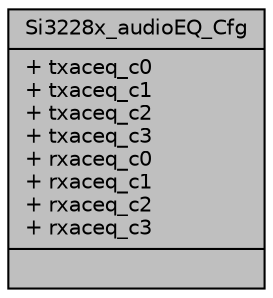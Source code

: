 digraph "Si3228x_audioEQ_Cfg"
{
  edge [fontname="Helvetica",fontsize="10",labelfontname="Helvetica",labelfontsize="10"];
  node [fontname="Helvetica",fontsize="10",shape=record];
  Node1 [label="{Si3228x_audioEQ_Cfg\n|+ txaceq_c0\l+ txaceq_c1\l+ txaceq_c2\l+ txaceq_c3\l+ rxaceq_c0\l+ rxaceq_c1\l+ rxaceq_c2\l+ rxaceq_c3\l|}",height=0.2,width=0.4,color="black", fillcolor="grey75", style="filled", fontcolor="black"];
}
